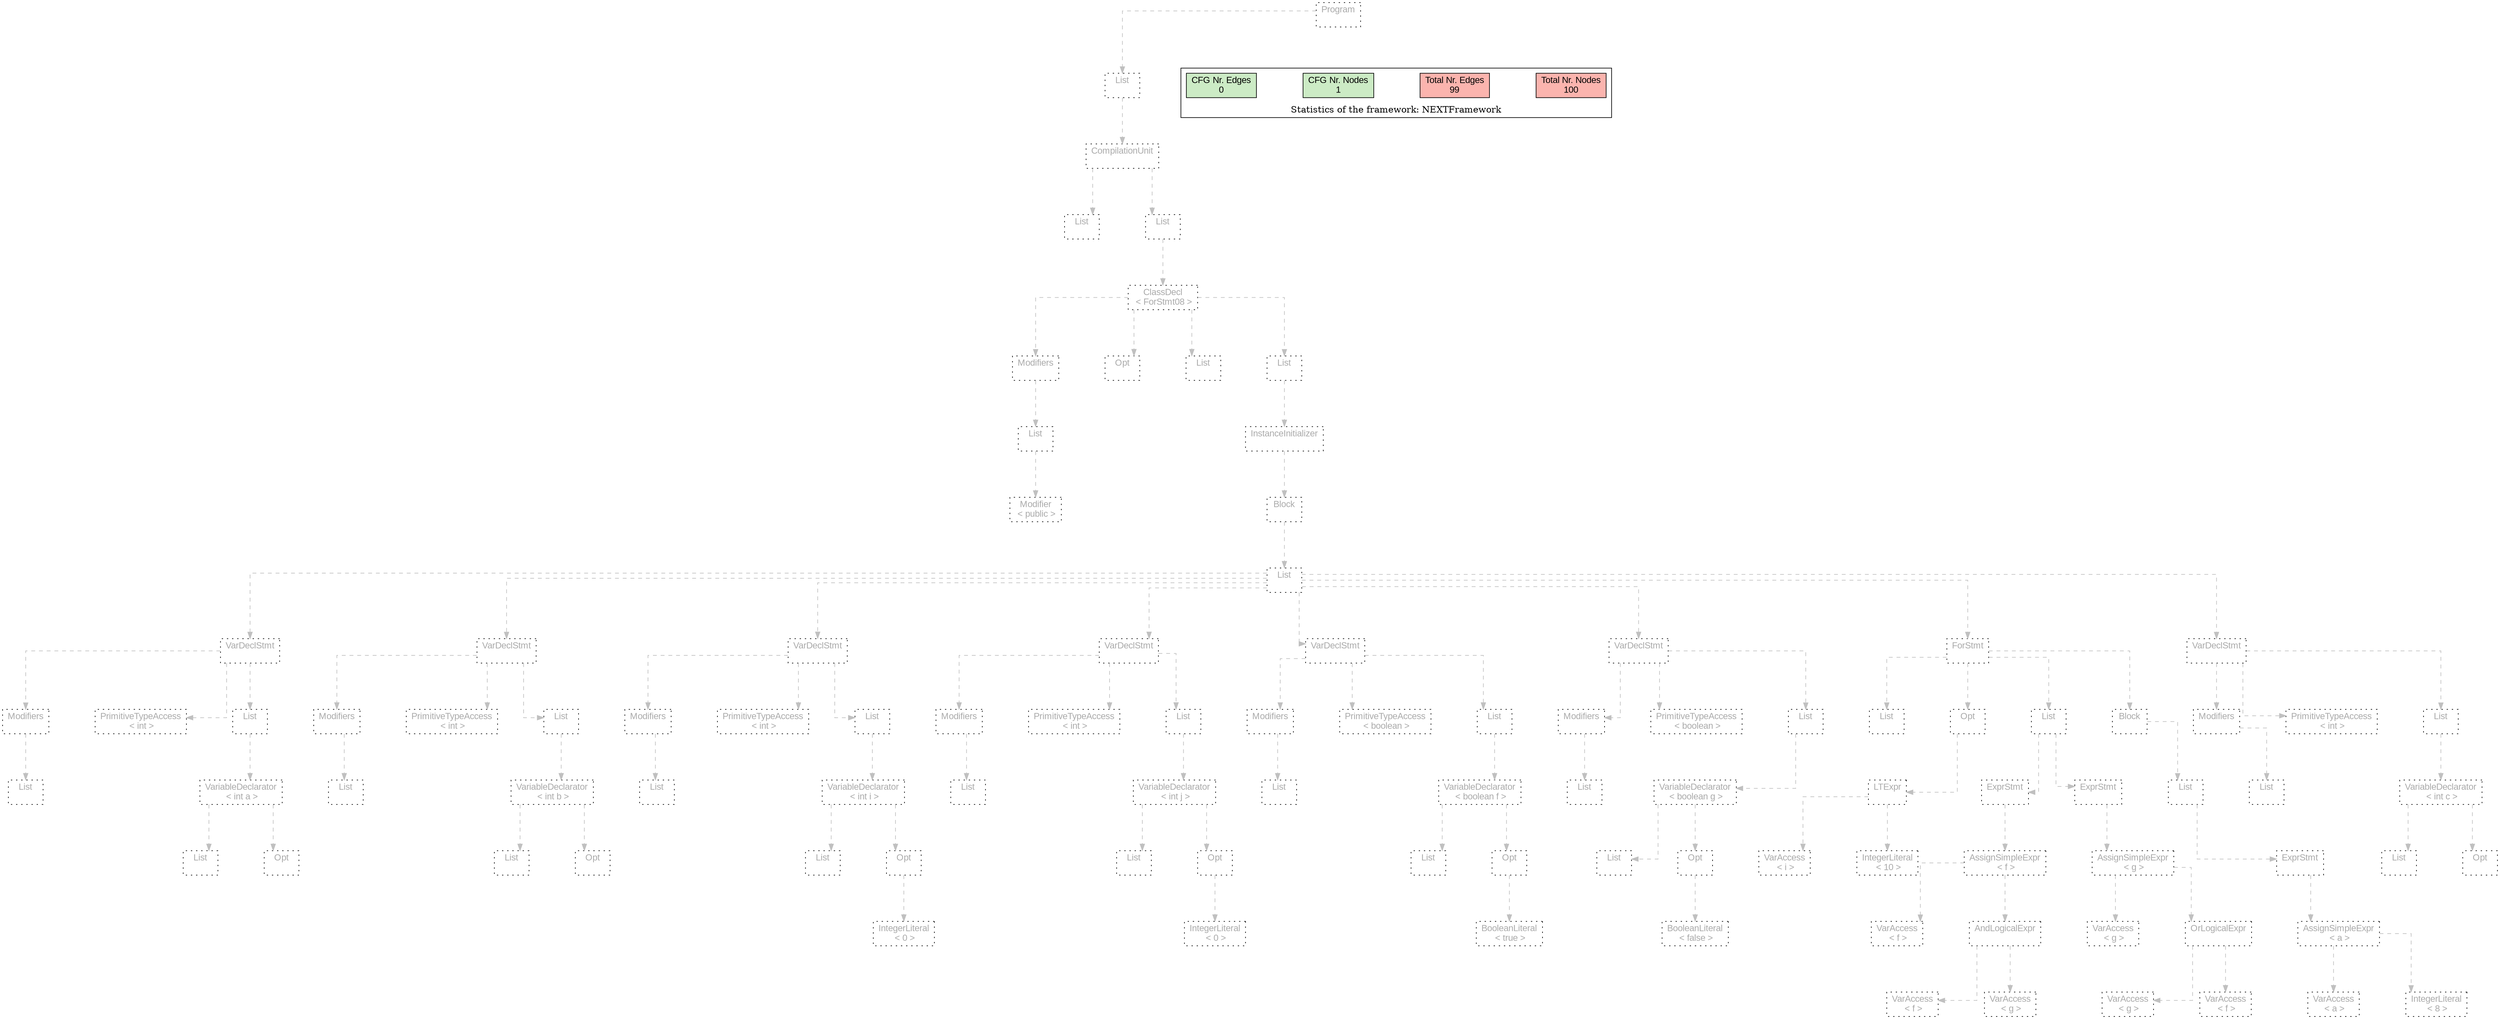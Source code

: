digraph G {
graph [splines=ortho, nodesep="1", ranksep="1"]
node [shape=rect, fontname=Arial];
{ rank = same; "Program[0]"}
{ rank = same; "List[1]"}
{ rank = same; "CompilationUnit[2]"}
{ rank = same; "List[3]"; "List[4]"}
{ rank = same; "ClassDecl[5]"}
{ rank = same; "Modifiers[6]"; "Opt[9]"; "List[10]"; "List[11]"}
{ rank = same; "List[7]"; "InstanceInitializer[12]"}
{ rank = same; "Modifier[8]"; "Block[13]"}
{ rank = same; "List[14]"}
{ rank = same; "VarDeclStmt[15]"; "VarDeclStmt[23]"; "VarDeclStmt[31]"; "VarDeclStmt[40]"; "VarDeclStmt[49]"; "VarDeclStmt[58]"; "ForStmt[67]"; "VarDeclStmt[92]"}
{ rank = same; "Modifiers[16]"; "PrimitiveTypeAccess[18]"; "List[19]"; "Modifiers[24]"; "PrimitiveTypeAccess[26]"; "List[27]"; "Modifiers[32]"; "PrimitiveTypeAccess[34]"; "List[35]"; "Modifiers[41]"; "PrimitiveTypeAccess[43]"; "List[44]"; "Modifiers[50]"; "PrimitiveTypeAccess[52]"; "List[53]"; "Modifiers[59]"; "PrimitiveTypeAccess[61]"; "List[62]"; "List[68]"; "Opt[69]"; "List[73]"; "Block[86]"; "Modifiers[93]"; "PrimitiveTypeAccess[95]"; "List[96]"}
{ rank = same; "List[17]"; "VariableDeclarator[20]"; "List[25]"; "VariableDeclarator[28]"; "List[33]"; "VariableDeclarator[36]"; "List[42]"; "VariableDeclarator[45]"; "List[51]"; "VariableDeclarator[54]"; "List[60]"; "VariableDeclarator[63]"; "LTExpr[70]"; "ExprStmt[74]"; "ExprStmt[80]"; "List[87]"; "List[94]"; "VariableDeclarator[97]"}
{ rank = same; "List[21]"; "Opt[22]"; "List[29]"; "Opt[30]"; "List[37]"; "Opt[38]"; "List[46]"; "Opt[47]"; "List[55]"; "Opt[56]"; "List[64]"; "Opt[65]"; "VarAccess[71]"; "IntegerLiteral[72]"; "AssignSimpleExpr[75]"; "AssignSimpleExpr[81]"; "ExprStmt[88]"; "List[98]"; "Opt[99]"}
{ rank = same; "IntegerLiteral[39]"; "IntegerLiteral[48]"; "BooleanLiteral[57]"; "BooleanLiteral[66]"; "VarAccess[76]"; "AndLogicalExpr[77]"; "VarAccess[82]"; "OrLogicalExpr[83]"; "AssignSimpleExpr[89]"}
{ rank = same; "VarAccess[78]"; "VarAccess[79]"; "VarAccess[84]"; "VarAccess[85]"; "VarAccess[90]"; "IntegerLiteral[91]"}
"Program[0]" [label="Program\n ", style= dotted   fillcolor="#eeeeee" fontcolor="#aaaaaa"  ]
"List[1]" [label="List\n ", style= dotted   fillcolor="#eeeeee" fontcolor="#aaaaaa"  ]
"CompilationUnit[2]" [label="CompilationUnit\n ", style= dotted   fillcolor="#eeeeee" fontcolor="#aaaaaa"  ]
"List[3]" [label="List\n ", style= dotted   fillcolor="#eeeeee" fontcolor="#aaaaaa"  ]
"List[4]" [label="List\n ", style= dotted   fillcolor="#eeeeee" fontcolor="#aaaaaa"  ]
"ClassDecl[5]" [label="ClassDecl\n < ForStmt08 >", style= dotted   fillcolor="#eeeeee" fontcolor="#aaaaaa"  ]
"Modifiers[6]" [label="Modifiers\n ", style= dotted   fillcolor="#eeeeee" fontcolor="#aaaaaa"  ]
"List[7]" [label="List\n ", style= dotted   fillcolor="#eeeeee" fontcolor="#aaaaaa"  ]
"Modifier[8]" [label="Modifier\n < public >", style= dotted   fillcolor="#eeeeee" fontcolor="#aaaaaa"  ]
"Opt[9]" [label="Opt\n ", style= dotted   fillcolor="#eeeeee" fontcolor="#aaaaaa"  ]
"List[10]" [label="List\n ", style= dotted   fillcolor="#eeeeee" fontcolor="#aaaaaa"  ]
"List[11]" [label="List\n ", style= dotted   fillcolor="#eeeeee" fontcolor="#aaaaaa"  ]
"InstanceInitializer[12]" [label="InstanceInitializer\n ", style= dotted   fillcolor="#eeeeee" fontcolor="#aaaaaa"  ]
"Block[13]" [label="Block\n ", style= dotted   fillcolor="#eeeeee" fontcolor="#aaaaaa"  ]
"List[14]" [label="List\n ", style= dotted   fillcolor="#eeeeee" fontcolor="#aaaaaa"  ]
"VarDeclStmt[15]" [label="VarDeclStmt\n ", style= dotted   fillcolor="#eeeeee" fontcolor="#aaaaaa"  ]
"Modifiers[16]" [label="Modifiers\n ", style= dotted   fillcolor="#eeeeee" fontcolor="#aaaaaa"  ]
"List[17]" [label="List\n ", style= dotted   fillcolor="#eeeeee" fontcolor="#aaaaaa"  ]
"PrimitiveTypeAccess[18]" [label="PrimitiveTypeAccess\n < int >", style= dotted   fillcolor="#eeeeee" fontcolor="#aaaaaa"  ]
"List[19]" [label="List\n ", style= dotted   fillcolor="#eeeeee" fontcolor="#aaaaaa"  ]
"VariableDeclarator[20]" [label="VariableDeclarator\n < int a >", style= dotted   fillcolor="#eeeeee" fontcolor="#aaaaaa"  ]
"List[21]" [label="List\n ", style= dotted   fillcolor="#eeeeee" fontcolor="#aaaaaa"  ]
"Opt[22]" [label="Opt\n ", style= dotted   fillcolor="#eeeeee" fontcolor="#aaaaaa"  ]
"VarDeclStmt[23]" [label="VarDeclStmt\n ", style= dotted   fillcolor="#eeeeee" fontcolor="#aaaaaa"  ]
"Modifiers[24]" [label="Modifiers\n ", style= dotted   fillcolor="#eeeeee" fontcolor="#aaaaaa"  ]
"List[25]" [label="List\n ", style= dotted   fillcolor="#eeeeee" fontcolor="#aaaaaa"  ]
"PrimitiveTypeAccess[26]" [label="PrimitiveTypeAccess\n < int >", style= dotted   fillcolor="#eeeeee" fontcolor="#aaaaaa"  ]
"List[27]" [label="List\n ", style= dotted   fillcolor="#eeeeee" fontcolor="#aaaaaa"  ]
"VariableDeclarator[28]" [label="VariableDeclarator\n < int b >", style= dotted   fillcolor="#eeeeee" fontcolor="#aaaaaa"  ]
"List[29]" [label="List\n ", style= dotted   fillcolor="#eeeeee" fontcolor="#aaaaaa"  ]
"Opt[30]" [label="Opt\n ", style= dotted   fillcolor="#eeeeee" fontcolor="#aaaaaa"  ]
"VarDeclStmt[31]" [label="VarDeclStmt\n ", style= dotted   fillcolor="#eeeeee" fontcolor="#aaaaaa"  ]
"Modifiers[32]" [label="Modifiers\n ", style= dotted   fillcolor="#eeeeee" fontcolor="#aaaaaa"  ]
"List[33]" [label="List\n ", style= dotted   fillcolor="#eeeeee" fontcolor="#aaaaaa"  ]
"PrimitiveTypeAccess[34]" [label="PrimitiveTypeAccess\n < int >", style= dotted   fillcolor="#eeeeee" fontcolor="#aaaaaa"  ]
"List[35]" [label="List\n ", style= dotted   fillcolor="#eeeeee" fontcolor="#aaaaaa"  ]
"VariableDeclarator[36]" [label="VariableDeclarator\n < int i >", style= dotted   fillcolor="#eeeeee" fontcolor="#aaaaaa"  ]
"List[37]" [label="List\n ", style= dotted   fillcolor="#eeeeee" fontcolor="#aaaaaa"  ]
"Opt[38]" [label="Opt\n ", style= dotted   fillcolor="#eeeeee" fontcolor="#aaaaaa"  ]
"IntegerLiteral[39]" [label="IntegerLiteral\n < 0 >", style= dotted   fillcolor="#eeeeee" fontcolor="#aaaaaa"  ]
"VarDeclStmt[40]" [label="VarDeclStmt\n ", style= dotted   fillcolor="#eeeeee" fontcolor="#aaaaaa"  ]
"Modifiers[41]" [label="Modifiers\n ", style= dotted   fillcolor="#eeeeee" fontcolor="#aaaaaa"  ]
"List[42]" [label="List\n ", style= dotted   fillcolor="#eeeeee" fontcolor="#aaaaaa"  ]
"PrimitiveTypeAccess[43]" [label="PrimitiveTypeAccess\n < int >", style= dotted   fillcolor="#eeeeee" fontcolor="#aaaaaa"  ]
"List[44]" [label="List\n ", style= dotted   fillcolor="#eeeeee" fontcolor="#aaaaaa"  ]
"VariableDeclarator[45]" [label="VariableDeclarator\n < int j >", style= dotted   fillcolor="#eeeeee" fontcolor="#aaaaaa"  ]
"List[46]" [label="List\n ", style= dotted   fillcolor="#eeeeee" fontcolor="#aaaaaa"  ]
"Opt[47]" [label="Opt\n ", style= dotted   fillcolor="#eeeeee" fontcolor="#aaaaaa"  ]
"IntegerLiteral[48]" [label="IntegerLiteral\n < 0 >", style= dotted   fillcolor="#eeeeee" fontcolor="#aaaaaa"  ]
"VarDeclStmt[49]" [label="VarDeclStmt\n ", style= dotted   fillcolor="#eeeeee" fontcolor="#aaaaaa"  ]
"Modifiers[50]" [label="Modifiers\n ", style= dotted   fillcolor="#eeeeee" fontcolor="#aaaaaa"  ]
"List[51]" [label="List\n ", style= dotted   fillcolor="#eeeeee" fontcolor="#aaaaaa"  ]
"PrimitiveTypeAccess[52]" [label="PrimitiveTypeAccess\n < boolean >", style= dotted   fillcolor="#eeeeee" fontcolor="#aaaaaa"  ]
"List[53]" [label="List\n ", style= dotted   fillcolor="#eeeeee" fontcolor="#aaaaaa"  ]
"VariableDeclarator[54]" [label="VariableDeclarator\n < boolean f >", style= dotted   fillcolor="#eeeeee" fontcolor="#aaaaaa"  ]
"List[55]" [label="List\n ", style= dotted   fillcolor="#eeeeee" fontcolor="#aaaaaa"  ]
"Opt[56]" [label="Opt\n ", style= dotted   fillcolor="#eeeeee" fontcolor="#aaaaaa"  ]
"BooleanLiteral[57]" [label="BooleanLiteral\n < true >", style= dotted   fillcolor="#eeeeee" fontcolor="#aaaaaa"  ]
"VarDeclStmt[58]" [label="VarDeclStmt\n ", style= dotted   fillcolor="#eeeeee" fontcolor="#aaaaaa"  ]
"Modifiers[59]" [label="Modifiers\n ", style= dotted   fillcolor="#eeeeee" fontcolor="#aaaaaa"  ]
"List[60]" [label="List\n ", style= dotted   fillcolor="#eeeeee" fontcolor="#aaaaaa"  ]
"PrimitiveTypeAccess[61]" [label="PrimitiveTypeAccess\n < boolean >", style= dotted   fillcolor="#eeeeee" fontcolor="#aaaaaa"  ]
"List[62]" [label="List\n ", style= dotted   fillcolor="#eeeeee" fontcolor="#aaaaaa"  ]
"VariableDeclarator[63]" [label="VariableDeclarator\n < boolean g >", style= dotted   fillcolor="#eeeeee" fontcolor="#aaaaaa"  ]
"List[64]" [label="List\n ", style= dotted   fillcolor="#eeeeee" fontcolor="#aaaaaa"  ]
"Opt[65]" [label="Opt\n ", style= dotted   fillcolor="#eeeeee" fontcolor="#aaaaaa"  ]
"BooleanLiteral[66]" [label="BooleanLiteral\n < false >", style= dotted   fillcolor="#eeeeee" fontcolor="#aaaaaa"  ]
"ForStmt[67]" [label="ForStmt\n ", style= dotted   fillcolor="#eeeeee" fontcolor="#aaaaaa"  ]
"List[68]" [label="List\n ", style= dotted   fillcolor="#eeeeee" fontcolor="#aaaaaa"  ]
"Opt[69]" [label="Opt\n ", style= dotted   fillcolor="#eeeeee" fontcolor="#aaaaaa"  ]
"LTExpr[70]" [label="LTExpr\n ", style= dotted   fillcolor="#eeeeee" fontcolor="#aaaaaa"  ]
"VarAccess[71]" [label="VarAccess\n < i >", style= dotted   fillcolor="#eeeeee" fontcolor="#aaaaaa"  ]
"IntegerLiteral[72]" [label="IntegerLiteral\n < 10 >", style= dotted   fillcolor="#eeeeee" fontcolor="#aaaaaa"  ]
"List[73]" [label="List\n ", style= dotted   fillcolor="#eeeeee" fontcolor="#aaaaaa"  ]
"ExprStmt[74]" [label="ExprStmt\n ", style= dotted   fillcolor="#eeeeee" fontcolor="#aaaaaa"  ]
"AssignSimpleExpr[75]" [label="AssignSimpleExpr\n < f >", style= dotted   fillcolor="#eeeeee" fontcolor="#aaaaaa"  ]
"VarAccess[76]" [label="VarAccess\n < f >", style= dotted   fillcolor="#eeeeee" fontcolor="#aaaaaa"  ]
"AndLogicalExpr[77]" [label="AndLogicalExpr\n ", style= dotted   fillcolor="#eeeeee" fontcolor="#aaaaaa"  ]
"VarAccess[78]" [label="VarAccess\n < f >", style= dotted   fillcolor="#eeeeee" fontcolor="#aaaaaa"  ]
"VarAccess[79]" [label="VarAccess\n < g >", style= dotted   fillcolor="#eeeeee" fontcolor="#aaaaaa"  ]
"ExprStmt[80]" [label="ExprStmt\n ", style= dotted   fillcolor="#eeeeee" fontcolor="#aaaaaa"  ]
"AssignSimpleExpr[81]" [label="AssignSimpleExpr\n < g >", style= dotted   fillcolor="#eeeeee" fontcolor="#aaaaaa"  ]
"VarAccess[82]" [label="VarAccess\n < g >", style= dotted   fillcolor="#eeeeee" fontcolor="#aaaaaa"  ]
"OrLogicalExpr[83]" [label="OrLogicalExpr\n ", style= dotted   fillcolor="#eeeeee" fontcolor="#aaaaaa"  ]
"VarAccess[84]" [label="VarAccess\n < g >", style= dotted   fillcolor="#eeeeee" fontcolor="#aaaaaa"  ]
"VarAccess[85]" [label="VarAccess\n < f >", style= dotted   fillcolor="#eeeeee" fontcolor="#aaaaaa"  ]
"Block[86]" [label="Block\n ", style= dotted   fillcolor="#eeeeee" fontcolor="#aaaaaa"  ]
"List[87]" [label="List\n ", style= dotted   fillcolor="#eeeeee" fontcolor="#aaaaaa"  ]
"ExprStmt[88]" [label="ExprStmt\n ", style= dotted   fillcolor="#eeeeee" fontcolor="#aaaaaa"  ]
"AssignSimpleExpr[89]" [label="AssignSimpleExpr\n < a >", style= dotted   fillcolor="#eeeeee" fontcolor="#aaaaaa"  ]
"VarAccess[90]" [label="VarAccess\n < a >", style= dotted   fillcolor="#eeeeee" fontcolor="#aaaaaa"  ]
"IntegerLiteral[91]" [label="IntegerLiteral\n < 8 >", style= dotted   fillcolor="#eeeeee" fontcolor="#aaaaaa"  ]
"VarDeclStmt[92]" [label="VarDeclStmt\n ", style= dotted   fillcolor="#eeeeee" fontcolor="#aaaaaa"  ]
"Modifiers[93]" [label="Modifiers\n ", style= dotted   fillcolor="#eeeeee" fontcolor="#aaaaaa"  ]
"List[94]" [label="List\n ", style= dotted   fillcolor="#eeeeee" fontcolor="#aaaaaa"  ]
"PrimitiveTypeAccess[95]" [label="PrimitiveTypeAccess\n < int >", style= dotted   fillcolor="#eeeeee" fontcolor="#aaaaaa"  ]
"List[96]" [label="List\n ", style= dotted   fillcolor="#eeeeee" fontcolor="#aaaaaa"  ]
"VariableDeclarator[97]" [label="VariableDeclarator\n < int c >", style= dotted   fillcolor="#eeeeee" fontcolor="#aaaaaa"  ]
"List[98]" [label="List\n ", style= dotted   fillcolor="#eeeeee" fontcolor="#aaaaaa"  ]
"Opt[99]" [label="Opt\n ", style= dotted   fillcolor="#eeeeee" fontcolor="#aaaaaa"  ]
"CompilationUnit[2]" -> "List[3]" [style=dashed, color=gray]
"List[7]" -> "Modifier[8]" [style=dashed, color=gray]
"Modifiers[6]" -> "List[7]" [style=dashed, color=gray]
"ClassDecl[5]" -> "Modifiers[6]" [style=dashed, color=gray]
"ClassDecl[5]" -> "Opt[9]" [style=dashed, color=gray]
"ClassDecl[5]" -> "List[10]" [style=dashed, color=gray]
"Modifiers[16]" -> "List[17]" [style=dashed, color=gray]
"VarDeclStmt[15]" -> "Modifiers[16]" [style=dashed, color=gray]
"VarDeclStmt[15]" -> "PrimitiveTypeAccess[18]" [style=dashed, color=gray]
"VariableDeclarator[20]" -> "List[21]" [style=dashed, color=gray]
"VariableDeclarator[20]" -> "Opt[22]" [style=dashed, color=gray]
"List[19]" -> "VariableDeclarator[20]" [style=dashed, color=gray]
"VarDeclStmt[15]" -> "List[19]" [style=dashed, color=gray]
"List[14]" -> "VarDeclStmt[15]" [style=dashed, color=gray]
"Modifiers[24]" -> "List[25]" [style=dashed, color=gray]
"VarDeclStmt[23]" -> "Modifiers[24]" [style=dashed, color=gray]
"VarDeclStmt[23]" -> "PrimitiveTypeAccess[26]" [style=dashed, color=gray]
"VariableDeclarator[28]" -> "List[29]" [style=dashed, color=gray]
"VariableDeclarator[28]" -> "Opt[30]" [style=dashed, color=gray]
"List[27]" -> "VariableDeclarator[28]" [style=dashed, color=gray]
"VarDeclStmt[23]" -> "List[27]" [style=dashed, color=gray]
"List[14]" -> "VarDeclStmt[23]" [style=dashed, color=gray]
"Modifiers[32]" -> "List[33]" [style=dashed, color=gray]
"VarDeclStmt[31]" -> "Modifiers[32]" [style=dashed, color=gray]
"VarDeclStmt[31]" -> "PrimitiveTypeAccess[34]" [style=dashed, color=gray]
"VariableDeclarator[36]" -> "List[37]" [style=dashed, color=gray]
"Opt[38]" -> "IntegerLiteral[39]" [style=dashed, color=gray]
"VariableDeclarator[36]" -> "Opt[38]" [style=dashed, color=gray]
"List[35]" -> "VariableDeclarator[36]" [style=dashed, color=gray]
"VarDeclStmt[31]" -> "List[35]" [style=dashed, color=gray]
"List[14]" -> "VarDeclStmt[31]" [style=dashed, color=gray]
"Modifiers[41]" -> "List[42]" [style=dashed, color=gray]
"VarDeclStmt[40]" -> "Modifiers[41]" [style=dashed, color=gray]
"VarDeclStmt[40]" -> "PrimitiveTypeAccess[43]" [style=dashed, color=gray]
"VariableDeclarator[45]" -> "List[46]" [style=dashed, color=gray]
"Opt[47]" -> "IntegerLiteral[48]" [style=dashed, color=gray]
"VariableDeclarator[45]" -> "Opt[47]" [style=dashed, color=gray]
"List[44]" -> "VariableDeclarator[45]" [style=dashed, color=gray]
"VarDeclStmt[40]" -> "List[44]" [style=dashed, color=gray]
"List[14]" -> "VarDeclStmt[40]" [style=dashed, color=gray]
"Modifiers[50]" -> "List[51]" [style=dashed, color=gray]
"VarDeclStmt[49]" -> "Modifiers[50]" [style=dashed, color=gray]
"VarDeclStmt[49]" -> "PrimitiveTypeAccess[52]" [style=dashed, color=gray]
"VariableDeclarator[54]" -> "List[55]" [style=dashed, color=gray]
"Opt[56]" -> "BooleanLiteral[57]" [style=dashed, color=gray]
"VariableDeclarator[54]" -> "Opt[56]" [style=dashed, color=gray]
"List[53]" -> "VariableDeclarator[54]" [style=dashed, color=gray]
"VarDeclStmt[49]" -> "List[53]" [style=dashed, color=gray]
"List[14]" -> "VarDeclStmt[49]" [style=dashed, color=gray]
"Modifiers[59]" -> "List[60]" [style=dashed, color=gray]
"VarDeclStmt[58]" -> "Modifiers[59]" [style=dashed, color=gray]
"VarDeclStmt[58]" -> "PrimitiveTypeAccess[61]" [style=dashed, color=gray]
"VariableDeclarator[63]" -> "List[64]" [style=dashed, color=gray]
"Opt[65]" -> "BooleanLiteral[66]" [style=dashed, color=gray]
"VariableDeclarator[63]" -> "Opt[65]" [style=dashed, color=gray]
"List[62]" -> "VariableDeclarator[63]" [style=dashed, color=gray]
"VarDeclStmt[58]" -> "List[62]" [style=dashed, color=gray]
"List[14]" -> "VarDeclStmt[58]" [style=dashed, color=gray]
"ForStmt[67]" -> "List[68]" [style=dashed, color=gray]
"LTExpr[70]" -> "VarAccess[71]" [style=dashed, color=gray]
"LTExpr[70]" -> "IntegerLiteral[72]" [style=dashed, color=gray]
"Opt[69]" -> "LTExpr[70]" [style=dashed, color=gray]
"ForStmt[67]" -> "Opt[69]" [style=dashed, color=gray]
"AssignSimpleExpr[75]" -> "VarAccess[76]" [style=dashed, color=gray]
"AndLogicalExpr[77]" -> "VarAccess[78]" [style=dashed, color=gray]
"AndLogicalExpr[77]" -> "VarAccess[79]" [style=dashed, color=gray]
"AssignSimpleExpr[75]" -> "AndLogicalExpr[77]" [style=dashed, color=gray]
"ExprStmt[74]" -> "AssignSimpleExpr[75]" [style=dashed, color=gray]
"List[73]" -> "ExprStmt[74]" [style=dashed, color=gray]
"AssignSimpleExpr[81]" -> "VarAccess[82]" [style=dashed, color=gray]
"OrLogicalExpr[83]" -> "VarAccess[84]" [style=dashed, color=gray]
"OrLogicalExpr[83]" -> "VarAccess[85]" [style=dashed, color=gray]
"AssignSimpleExpr[81]" -> "OrLogicalExpr[83]" [style=dashed, color=gray]
"ExprStmt[80]" -> "AssignSimpleExpr[81]" [style=dashed, color=gray]
"List[73]" -> "ExprStmt[80]" [style=dashed, color=gray]
"ForStmt[67]" -> "List[73]" [style=dashed, color=gray]
"AssignSimpleExpr[89]" -> "VarAccess[90]" [style=dashed, color=gray]
"AssignSimpleExpr[89]" -> "IntegerLiteral[91]" [style=dashed, color=gray]
"ExprStmt[88]" -> "AssignSimpleExpr[89]" [style=dashed, color=gray]
"List[87]" -> "ExprStmt[88]" [style=dashed, color=gray]
"Block[86]" -> "List[87]" [style=dashed, color=gray]
"ForStmt[67]" -> "Block[86]" [style=dashed, color=gray]
"List[14]" -> "ForStmt[67]" [style=dashed, color=gray]
"Modifiers[93]" -> "List[94]" [style=dashed, color=gray]
"VarDeclStmt[92]" -> "Modifiers[93]" [style=dashed, color=gray]
"VarDeclStmt[92]" -> "PrimitiveTypeAccess[95]" [style=dashed, color=gray]
"VariableDeclarator[97]" -> "List[98]" [style=dashed, color=gray]
"VariableDeclarator[97]" -> "Opt[99]" [style=dashed, color=gray]
"List[96]" -> "VariableDeclarator[97]" [style=dashed, color=gray]
"VarDeclStmt[92]" -> "List[96]" [style=dashed, color=gray]
"List[14]" -> "VarDeclStmt[92]" [style=dashed, color=gray]
"Block[13]" -> "List[14]" [style=dashed, color=gray]
"InstanceInitializer[12]" -> "Block[13]" [style=dashed, color=gray]
"List[11]" -> "InstanceInitializer[12]" [style=dashed, color=gray]
"ClassDecl[5]" -> "List[11]" [style=dashed, color=gray]
"List[4]" -> "ClassDecl[5]" [style=dashed, color=gray]
"CompilationUnit[2]" -> "List[4]" [style=dashed, color=gray]
"List[1]" -> "CompilationUnit[2]" [style=dashed, color=gray]
"Program[0]" -> "List[1]" [style=dashed, color=gray]
"List[3]" -> "List[4]" [style=invis]
"Modifiers[6]" -> "Opt[9]" -> "List[10]" -> "List[11]" [style=invis]
"VarDeclStmt[15]" -> "VarDeclStmt[23]" -> "VarDeclStmt[31]" -> "VarDeclStmt[40]" -> "VarDeclStmt[49]" -> "VarDeclStmt[58]" -> "ForStmt[67]" -> "VarDeclStmt[92]" [style=invis]
"Modifiers[16]" -> "PrimitiveTypeAccess[18]" -> "List[19]" [style=invis]
"List[21]" -> "Opt[22]" [style=invis]
"Modifiers[24]" -> "PrimitiveTypeAccess[26]" -> "List[27]" [style=invis]
"List[29]" -> "Opt[30]" [style=invis]
"Modifiers[32]" -> "PrimitiveTypeAccess[34]" -> "List[35]" [style=invis]
"List[37]" -> "Opt[38]" [style=invis]
"Modifiers[41]" -> "PrimitiveTypeAccess[43]" -> "List[44]" [style=invis]
"List[46]" -> "Opt[47]" [style=invis]
"Modifiers[50]" -> "PrimitiveTypeAccess[52]" -> "List[53]" [style=invis]
"List[55]" -> "Opt[56]" [style=invis]
"Modifiers[59]" -> "PrimitiveTypeAccess[61]" -> "List[62]" [style=invis]
"List[64]" -> "Opt[65]" [style=invis]
"List[68]" -> "Opt[69]" -> "List[73]" -> "Block[86]" [style=invis]
"VarAccess[71]" -> "IntegerLiteral[72]" [style=invis]
"ExprStmt[74]" -> "ExprStmt[80]" [style=invis]
"VarAccess[76]" -> "AndLogicalExpr[77]" [style=invis]
"VarAccess[78]" -> "VarAccess[79]" [style=invis]
"VarAccess[82]" -> "OrLogicalExpr[83]" [style=invis]
"VarAccess[84]" -> "VarAccess[85]" [style=invis]
"VarAccess[90]" -> "IntegerLiteral[91]" [style=invis]
"Modifiers[93]" -> "PrimitiveTypeAccess[95]" -> "List[96]" [style=invis]
"List[98]" -> "Opt[99]" [style=invis]

subgraph cluster_legend {
{node [style=filled, fillcolor=1, colorscheme="pastel13"]
Nodes [label="Total Nr. Nodes
100", fillcolor=1]
Edges [label="Total Nr. Edges
99", fillcolor=1]
NodesCFG [label="CFG Nr. Nodes
1", fillcolor=3]
EdgesCFG [label="CFG Nr. Edges
0", fillcolor=3]
Nodes-> "Program[0]" -> NodesCFG  [style="invis"]
Edges -> "Program[0]" ->EdgesCFG [style="invis"]}
label = "Statistics of the framework: NEXTFramework"
style="solid"
ranksep=0.05
nodesep=0.01
labelloc = b
len=2
}}